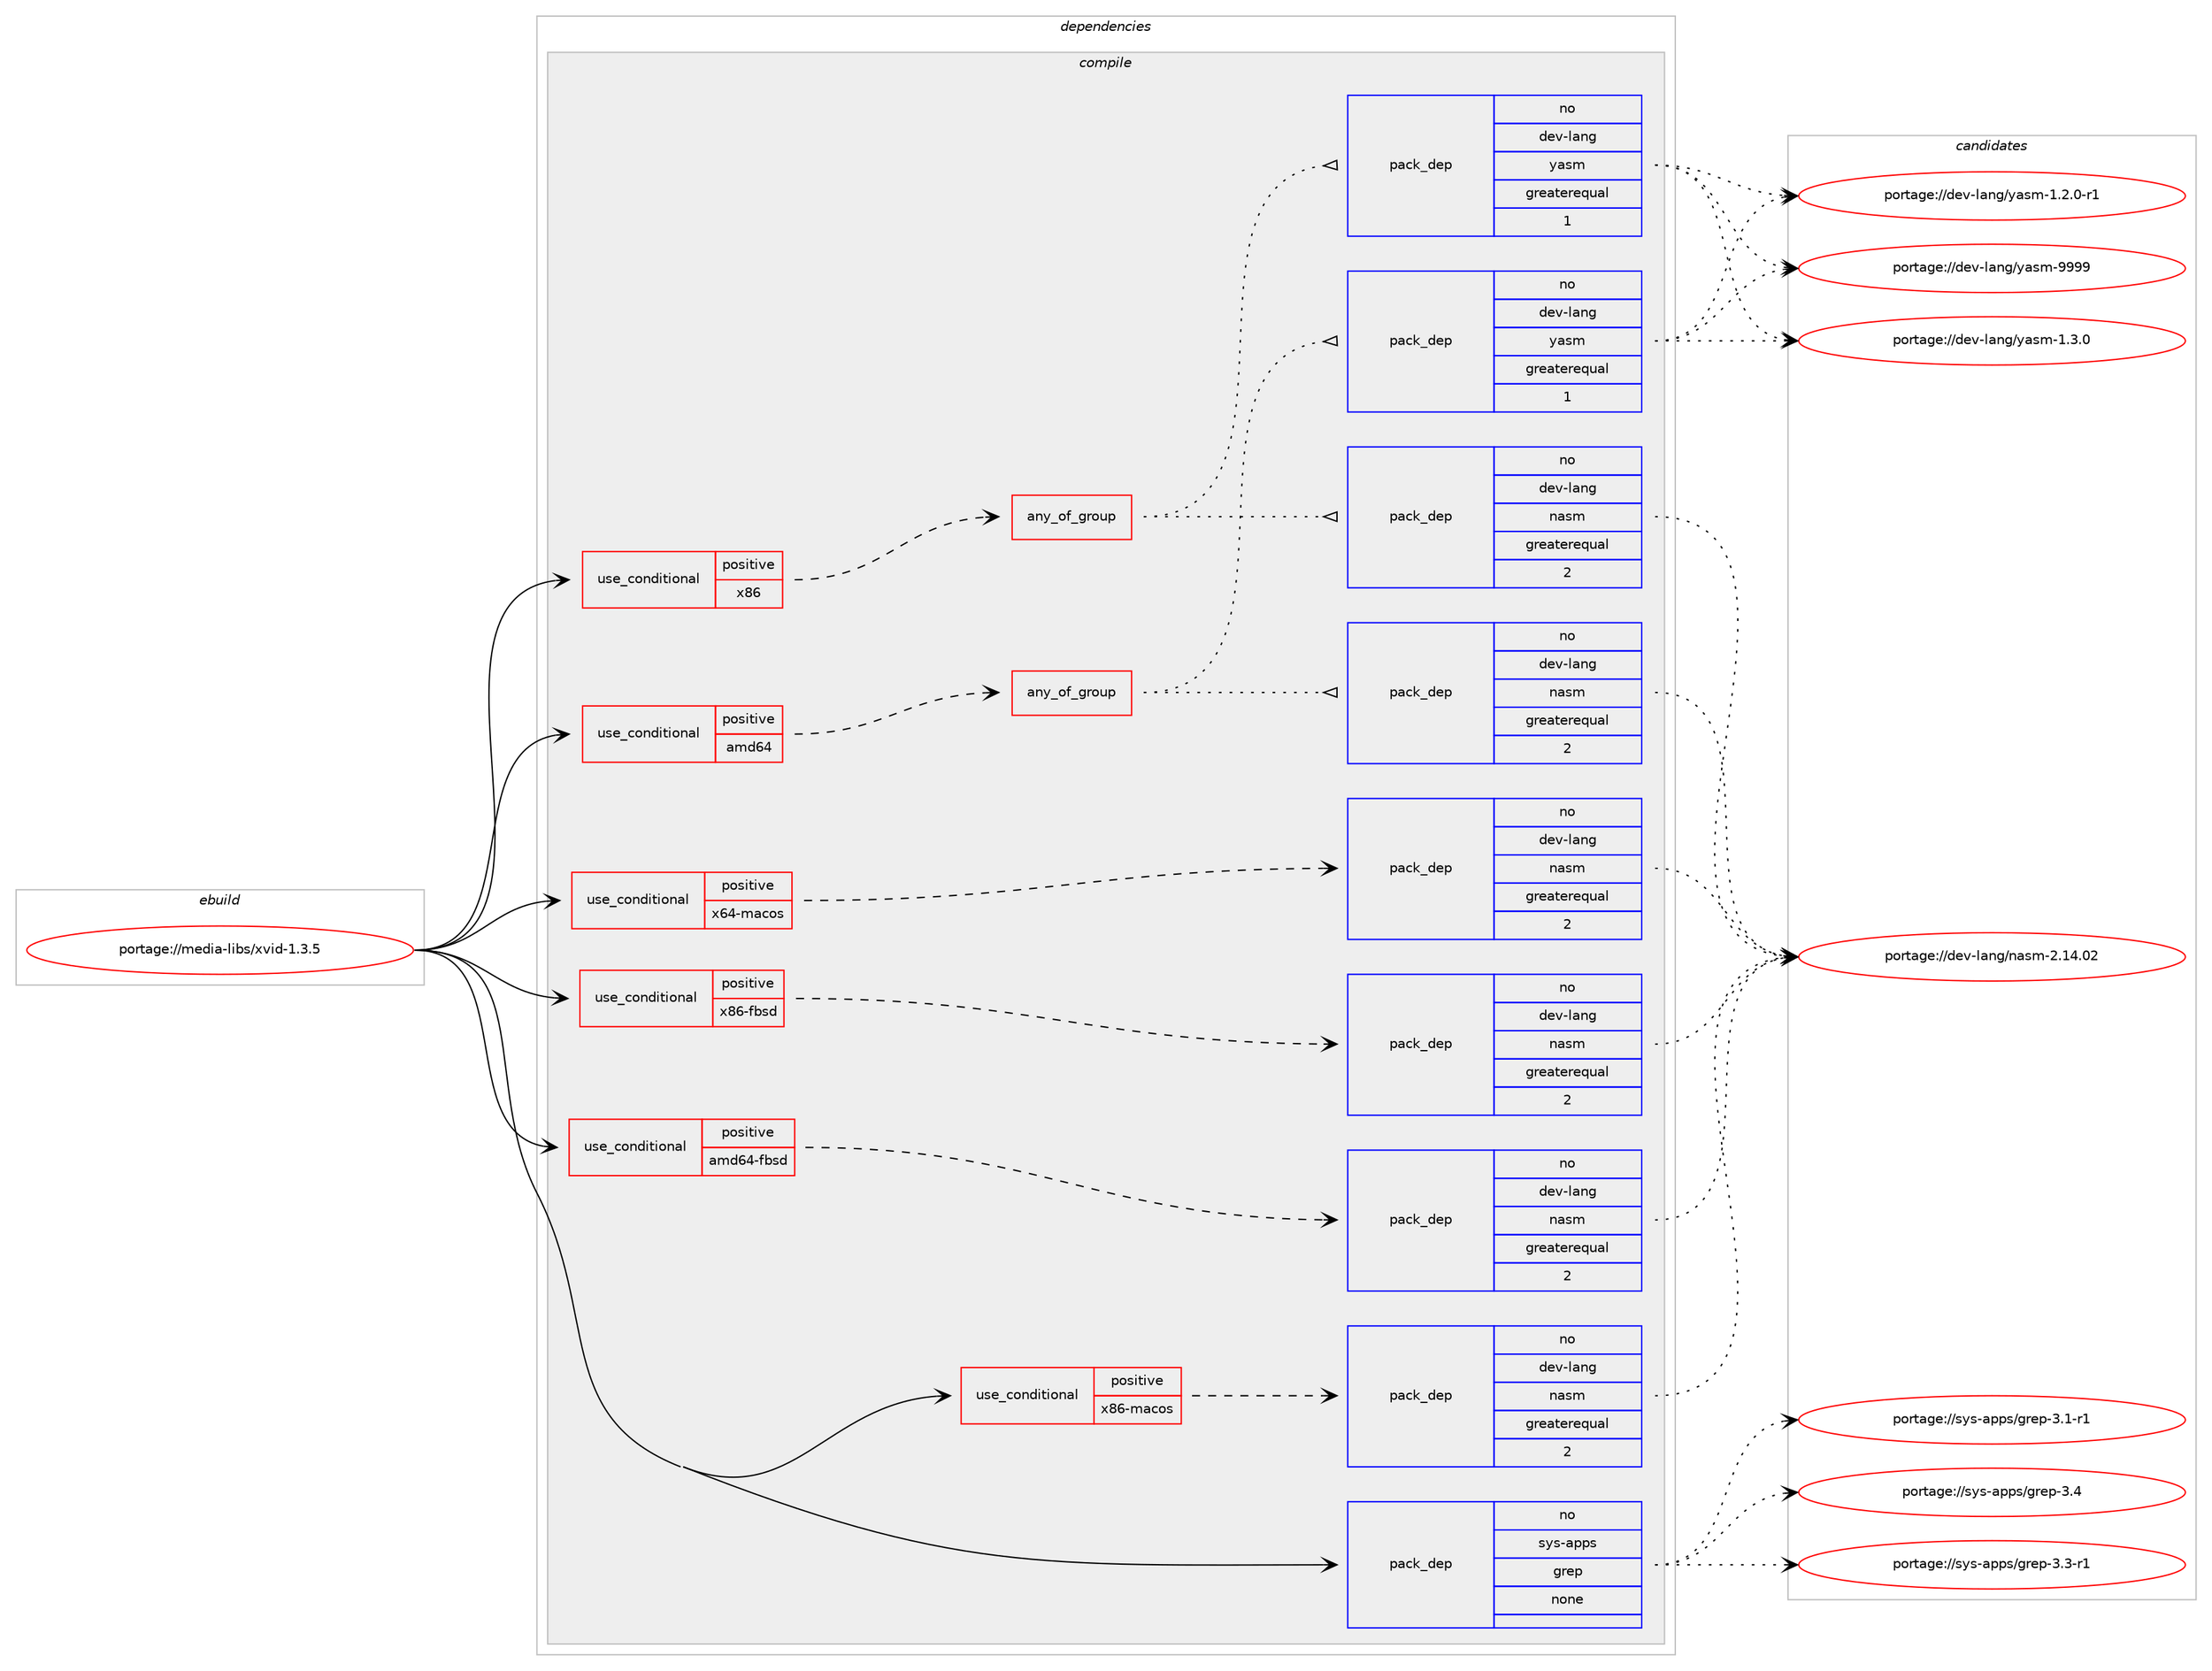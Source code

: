 digraph prolog {

# *************
# Graph options
# *************

newrank=true;
concentrate=true;
compound=true;
graph [rankdir=LR,fontname=Helvetica,fontsize=10,ranksep=1.5];#, ranksep=2.5, nodesep=0.2];
edge  [arrowhead=vee];
node  [fontname=Helvetica,fontsize=10];

# **********
# The ebuild
# **********

subgraph cluster_leftcol {
color=gray;
rank=same;
label=<<i>ebuild</i>>;
id [label="portage://media-libs/xvid-1.3.5", color=red, width=4, href="../media-libs/xvid-1.3.5.svg"];
}

# ****************
# The dependencies
# ****************

subgraph cluster_midcol {
color=gray;
label=<<i>dependencies</i>>;
subgraph cluster_compile {
fillcolor="#eeeeee";
style=filled;
label=<<i>compile</i>>;
subgraph cond45623 {
dependency203220 [label=<<TABLE BORDER="0" CELLBORDER="1" CELLSPACING="0" CELLPADDING="4"><TR><TD ROWSPAN="3" CELLPADDING="10">use_conditional</TD></TR><TR><TD>positive</TD></TR><TR><TD>amd64</TD></TR></TABLE>>, shape=none, color=red];
subgraph any2900 {
dependency203221 [label=<<TABLE BORDER="0" CELLBORDER="1" CELLSPACING="0" CELLPADDING="4"><TR><TD CELLPADDING="10">any_of_group</TD></TR></TABLE>>, shape=none, color=red];subgraph pack154541 {
dependency203222 [label=<<TABLE BORDER="0" CELLBORDER="1" CELLSPACING="0" CELLPADDING="4" WIDTH="220"><TR><TD ROWSPAN="6" CELLPADDING="30">pack_dep</TD></TR><TR><TD WIDTH="110">no</TD></TR><TR><TD>dev-lang</TD></TR><TR><TD>yasm</TD></TR><TR><TD>greaterequal</TD></TR><TR><TD>1</TD></TR></TABLE>>, shape=none, color=blue];
}
dependency203221:e -> dependency203222:w [weight=20,style="dotted",arrowhead="oinv"];
subgraph pack154542 {
dependency203223 [label=<<TABLE BORDER="0" CELLBORDER="1" CELLSPACING="0" CELLPADDING="4" WIDTH="220"><TR><TD ROWSPAN="6" CELLPADDING="30">pack_dep</TD></TR><TR><TD WIDTH="110">no</TD></TR><TR><TD>dev-lang</TD></TR><TR><TD>nasm</TD></TR><TR><TD>greaterequal</TD></TR><TR><TD>2</TD></TR></TABLE>>, shape=none, color=blue];
}
dependency203221:e -> dependency203223:w [weight=20,style="dotted",arrowhead="oinv"];
}
dependency203220:e -> dependency203221:w [weight=20,style="dashed",arrowhead="vee"];
}
id:e -> dependency203220:w [weight=20,style="solid",arrowhead="vee"];
subgraph cond45624 {
dependency203224 [label=<<TABLE BORDER="0" CELLBORDER="1" CELLSPACING="0" CELLPADDING="4"><TR><TD ROWSPAN="3" CELLPADDING="10">use_conditional</TD></TR><TR><TD>positive</TD></TR><TR><TD>amd64-fbsd</TD></TR></TABLE>>, shape=none, color=red];
subgraph pack154543 {
dependency203225 [label=<<TABLE BORDER="0" CELLBORDER="1" CELLSPACING="0" CELLPADDING="4" WIDTH="220"><TR><TD ROWSPAN="6" CELLPADDING="30">pack_dep</TD></TR><TR><TD WIDTH="110">no</TD></TR><TR><TD>dev-lang</TD></TR><TR><TD>nasm</TD></TR><TR><TD>greaterequal</TD></TR><TR><TD>2</TD></TR></TABLE>>, shape=none, color=blue];
}
dependency203224:e -> dependency203225:w [weight=20,style="dashed",arrowhead="vee"];
}
id:e -> dependency203224:w [weight=20,style="solid",arrowhead="vee"];
subgraph cond45625 {
dependency203226 [label=<<TABLE BORDER="0" CELLBORDER="1" CELLSPACING="0" CELLPADDING="4"><TR><TD ROWSPAN="3" CELLPADDING="10">use_conditional</TD></TR><TR><TD>positive</TD></TR><TR><TD>x64-macos</TD></TR></TABLE>>, shape=none, color=red];
subgraph pack154544 {
dependency203227 [label=<<TABLE BORDER="0" CELLBORDER="1" CELLSPACING="0" CELLPADDING="4" WIDTH="220"><TR><TD ROWSPAN="6" CELLPADDING="30">pack_dep</TD></TR><TR><TD WIDTH="110">no</TD></TR><TR><TD>dev-lang</TD></TR><TR><TD>nasm</TD></TR><TR><TD>greaterequal</TD></TR><TR><TD>2</TD></TR></TABLE>>, shape=none, color=blue];
}
dependency203226:e -> dependency203227:w [weight=20,style="dashed",arrowhead="vee"];
}
id:e -> dependency203226:w [weight=20,style="solid",arrowhead="vee"];
subgraph cond45626 {
dependency203228 [label=<<TABLE BORDER="0" CELLBORDER="1" CELLSPACING="0" CELLPADDING="4"><TR><TD ROWSPAN="3" CELLPADDING="10">use_conditional</TD></TR><TR><TD>positive</TD></TR><TR><TD>x86</TD></TR></TABLE>>, shape=none, color=red];
subgraph any2901 {
dependency203229 [label=<<TABLE BORDER="0" CELLBORDER="1" CELLSPACING="0" CELLPADDING="4"><TR><TD CELLPADDING="10">any_of_group</TD></TR></TABLE>>, shape=none, color=red];subgraph pack154545 {
dependency203230 [label=<<TABLE BORDER="0" CELLBORDER="1" CELLSPACING="0" CELLPADDING="4" WIDTH="220"><TR><TD ROWSPAN="6" CELLPADDING="30">pack_dep</TD></TR><TR><TD WIDTH="110">no</TD></TR><TR><TD>dev-lang</TD></TR><TR><TD>yasm</TD></TR><TR><TD>greaterequal</TD></TR><TR><TD>1</TD></TR></TABLE>>, shape=none, color=blue];
}
dependency203229:e -> dependency203230:w [weight=20,style="dotted",arrowhead="oinv"];
subgraph pack154546 {
dependency203231 [label=<<TABLE BORDER="0" CELLBORDER="1" CELLSPACING="0" CELLPADDING="4" WIDTH="220"><TR><TD ROWSPAN="6" CELLPADDING="30">pack_dep</TD></TR><TR><TD WIDTH="110">no</TD></TR><TR><TD>dev-lang</TD></TR><TR><TD>nasm</TD></TR><TR><TD>greaterequal</TD></TR><TR><TD>2</TD></TR></TABLE>>, shape=none, color=blue];
}
dependency203229:e -> dependency203231:w [weight=20,style="dotted",arrowhead="oinv"];
}
dependency203228:e -> dependency203229:w [weight=20,style="dashed",arrowhead="vee"];
}
id:e -> dependency203228:w [weight=20,style="solid",arrowhead="vee"];
subgraph cond45627 {
dependency203232 [label=<<TABLE BORDER="0" CELLBORDER="1" CELLSPACING="0" CELLPADDING="4"><TR><TD ROWSPAN="3" CELLPADDING="10">use_conditional</TD></TR><TR><TD>positive</TD></TR><TR><TD>x86-fbsd</TD></TR></TABLE>>, shape=none, color=red];
subgraph pack154547 {
dependency203233 [label=<<TABLE BORDER="0" CELLBORDER="1" CELLSPACING="0" CELLPADDING="4" WIDTH="220"><TR><TD ROWSPAN="6" CELLPADDING="30">pack_dep</TD></TR><TR><TD WIDTH="110">no</TD></TR><TR><TD>dev-lang</TD></TR><TR><TD>nasm</TD></TR><TR><TD>greaterequal</TD></TR><TR><TD>2</TD></TR></TABLE>>, shape=none, color=blue];
}
dependency203232:e -> dependency203233:w [weight=20,style="dashed",arrowhead="vee"];
}
id:e -> dependency203232:w [weight=20,style="solid",arrowhead="vee"];
subgraph cond45628 {
dependency203234 [label=<<TABLE BORDER="0" CELLBORDER="1" CELLSPACING="0" CELLPADDING="4"><TR><TD ROWSPAN="3" CELLPADDING="10">use_conditional</TD></TR><TR><TD>positive</TD></TR><TR><TD>x86-macos</TD></TR></TABLE>>, shape=none, color=red];
subgraph pack154548 {
dependency203235 [label=<<TABLE BORDER="0" CELLBORDER="1" CELLSPACING="0" CELLPADDING="4" WIDTH="220"><TR><TD ROWSPAN="6" CELLPADDING="30">pack_dep</TD></TR><TR><TD WIDTH="110">no</TD></TR><TR><TD>dev-lang</TD></TR><TR><TD>nasm</TD></TR><TR><TD>greaterequal</TD></TR><TR><TD>2</TD></TR></TABLE>>, shape=none, color=blue];
}
dependency203234:e -> dependency203235:w [weight=20,style="dashed",arrowhead="vee"];
}
id:e -> dependency203234:w [weight=20,style="solid",arrowhead="vee"];
subgraph pack154549 {
dependency203236 [label=<<TABLE BORDER="0" CELLBORDER="1" CELLSPACING="0" CELLPADDING="4" WIDTH="220"><TR><TD ROWSPAN="6" CELLPADDING="30">pack_dep</TD></TR><TR><TD WIDTH="110">no</TD></TR><TR><TD>sys-apps</TD></TR><TR><TD>grep</TD></TR><TR><TD>none</TD></TR><TR><TD></TD></TR></TABLE>>, shape=none, color=blue];
}
id:e -> dependency203236:w [weight=20,style="solid",arrowhead="vee"];
}
subgraph cluster_compileandrun {
fillcolor="#eeeeee";
style=filled;
label=<<i>compile and run</i>>;
}
subgraph cluster_run {
fillcolor="#eeeeee";
style=filled;
label=<<i>run</i>>;
}
}

# **************
# The candidates
# **************

subgraph cluster_choices {
rank=same;
color=gray;
label=<<i>candidates</i>>;

subgraph choice154541 {
color=black;
nodesep=1;
choice100101118451089711010347121971151094557575757 [label="portage://dev-lang/yasm-9999", color=red, width=4,href="../dev-lang/yasm-9999.svg"];
choice10010111845108971101034712197115109454946514648 [label="portage://dev-lang/yasm-1.3.0", color=red, width=4,href="../dev-lang/yasm-1.3.0.svg"];
choice100101118451089711010347121971151094549465046484511449 [label="portage://dev-lang/yasm-1.2.0-r1", color=red, width=4,href="../dev-lang/yasm-1.2.0-r1.svg"];
dependency203222:e -> choice100101118451089711010347121971151094557575757:w [style=dotted,weight="100"];
dependency203222:e -> choice10010111845108971101034712197115109454946514648:w [style=dotted,weight="100"];
dependency203222:e -> choice100101118451089711010347121971151094549465046484511449:w [style=dotted,weight="100"];
}
subgraph choice154542 {
color=black;
nodesep=1;
choice100101118451089711010347110971151094550464952464850 [label="portage://dev-lang/nasm-2.14.02", color=red, width=4,href="../dev-lang/nasm-2.14.02.svg"];
dependency203223:e -> choice100101118451089711010347110971151094550464952464850:w [style=dotted,weight="100"];
}
subgraph choice154543 {
color=black;
nodesep=1;
choice100101118451089711010347110971151094550464952464850 [label="portage://dev-lang/nasm-2.14.02", color=red, width=4,href="../dev-lang/nasm-2.14.02.svg"];
dependency203225:e -> choice100101118451089711010347110971151094550464952464850:w [style=dotted,weight="100"];
}
subgraph choice154544 {
color=black;
nodesep=1;
choice100101118451089711010347110971151094550464952464850 [label="portage://dev-lang/nasm-2.14.02", color=red, width=4,href="../dev-lang/nasm-2.14.02.svg"];
dependency203227:e -> choice100101118451089711010347110971151094550464952464850:w [style=dotted,weight="100"];
}
subgraph choice154545 {
color=black;
nodesep=1;
choice100101118451089711010347121971151094557575757 [label="portage://dev-lang/yasm-9999", color=red, width=4,href="../dev-lang/yasm-9999.svg"];
choice10010111845108971101034712197115109454946514648 [label="portage://dev-lang/yasm-1.3.0", color=red, width=4,href="../dev-lang/yasm-1.3.0.svg"];
choice100101118451089711010347121971151094549465046484511449 [label="portage://dev-lang/yasm-1.2.0-r1", color=red, width=4,href="../dev-lang/yasm-1.2.0-r1.svg"];
dependency203230:e -> choice100101118451089711010347121971151094557575757:w [style=dotted,weight="100"];
dependency203230:e -> choice10010111845108971101034712197115109454946514648:w [style=dotted,weight="100"];
dependency203230:e -> choice100101118451089711010347121971151094549465046484511449:w [style=dotted,weight="100"];
}
subgraph choice154546 {
color=black;
nodesep=1;
choice100101118451089711010347110971151094550464952464850 [label="portage://dev-lang/nasm-2.14.02", color=red, width=4,href="../dev-lang/nasm-2.14.02.svg"];
dependency203231:e -> choice100101118451089711010347110971151094550464952464850:w [style=dotted,weight="100"];
}
subgraph choice154547 {
color=black;
nodesep=1;
choice100101118451089711010347110971151094550464952464850 [label="portage://dev-lang/nasm-2.14.02", color=red, width=4,href="../dev-lang/nasm-2.14.02.svg"];
dependency203233:e -> choice100101118451089711010347110971151094550464952464850:w [style=dotted,weight="100"];
}
subgraph choice154548 {
color=black;
nodesep=1;
choice100101118451089711010347110971151094550464952464850 [label="portage://dev-lang/nasm-2.14.02", color=red, width=4,href="../dev-lang/nasm-2.14.02.svg"];
dependency203235:e -> choice100101118451089711010347110971151094550464952464850:w [style=dotted,weight="100"];
}
subgraph choice154549 {
color=black;
nodesep=1;
choice11512111545971121121154710311410111245514652 [label="portage://sys-apps/grep-3.4", color=red, width=4,href="../sys-apps/grep-3.4.svg"];
choice115121115459711211211547103114101112455146514511449 [label="portage://sys-apps/grep-3.3-r1", color=red, width=4,href="../sys-apps/grep-3.3-r1.svg"];
choice115121115459711211211547103114101112455146494511449 [label="portage://sys-apps/grep-3.1-r1", color=red, width=4,href="../sys-apps/grep-3.1-r1.svg"];
dependency203236:e -> choice11512111545971121121154710311410111245514652:w [style=dotted,weight="100"];
dependency203236:e -> choice115121115459711211211547103114101112455146514511449:w [style=dotted,weight="100"];
dependency203236:e -> choice115121115459711211211547103114101112455146494511449:w [style=dotted,weight="100"];
}
}

}
